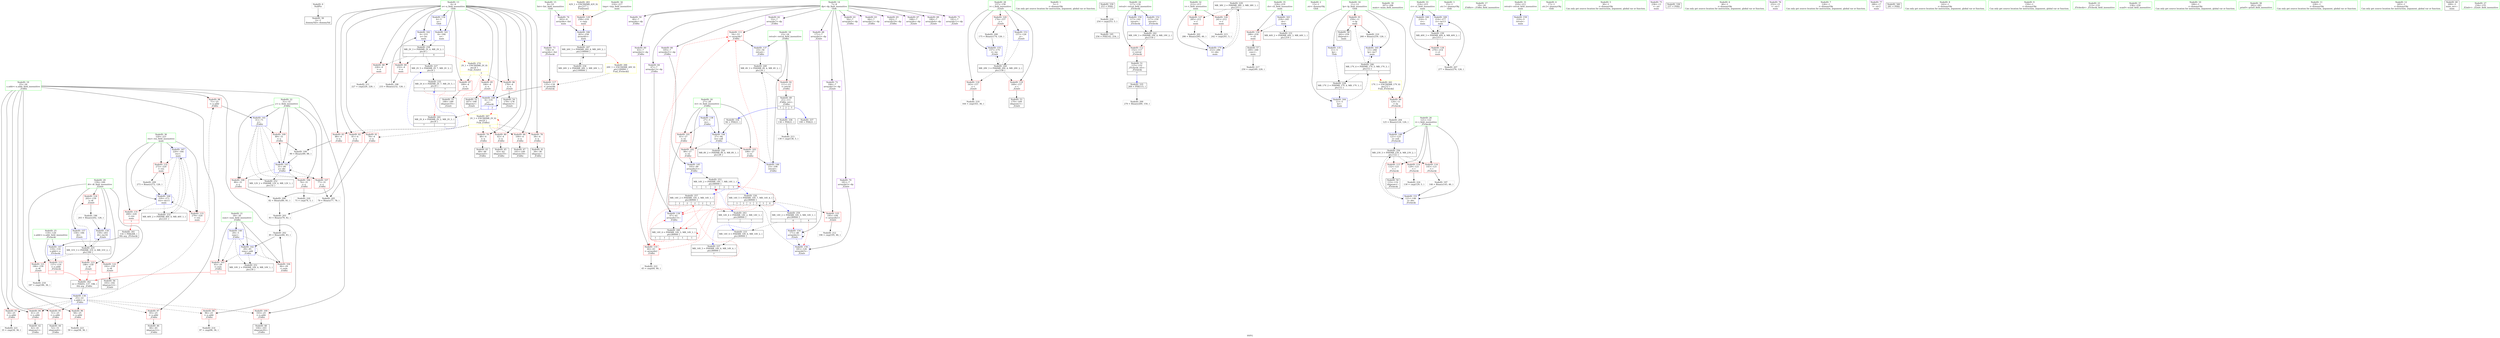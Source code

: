digraph "SVFG" {
	label="SVFG";

	Node0x55573bc3f460 [shape=record,color=grey,label="{NodeID: 0\nNullPtr}"];
	Node0x55573bc3f460 -> Node0x55573bc64bb0[style=solid];
	Node0x55573bc653d0 [shape=record,color=red,label="{NodeID: 97\n65\<--25\n\<--x.addr\n_Z3dfsi\n}"];
	Node0x55573bc653d0 -> Node0x55573bc65160[style=solid];
	Node0x55573bc630a0 [shape=record,color=green,label="{NodeID: 14\n7\<--8\ndp\<--dp_field_insensitive\nGlob }"];
	Node0x55573bc630a0 -> Node0x55573bc66c10[style=solid];
	Node0x55573bc630a0 -> Node0x55573bc66ce0[style=solid];
	Node0x55573bc630a0 -> Node0x55573bc66db0[style=solid];
	Node0x55573bc630a0 -> Node0x55573bc66e80[style=solid];
	Node0x55573bc630a0 -> Node0x55573bc66f50[style=solid];
	Node0x55573bc630a0 -> Node0x55573bc67020[style=solid];
	Node0x55573bc630a0 -> Node0x55573bc670f0[style=solid];
	Node0x55573bc630a0 -> Node0x55573bc671c0[style=solid];
	Node0x55573bc630a0 -> Node0x55573bc67290[style=solid];
	Node0x55573bc630a0 -> Node0x55573bc67360[style=solid];
	Node0x55573bc630a0 -> Node0x55573bc67430[style=solid];
	Node0x55573bc630a0 -> Node0x55573bc67500[style=solid];
	Node0x55573bc630a0 -> Node0x55573bc675d0[style=solid];
	Node0x55573bc630a0 -> Node0x55573bc676a0[style=solid];
	Node0x55573bc65f30 [shape=record,color=red,label="{NodeID: 111\n54\<--53\n\<--arrayidx7\n_Z3dfsi\n}"];
	Node0x55573bc65f30 -> Node0x55573bc6bbf0[style=solid];
	Node0x55573bc642c0 [shape=record,color=green,label="{NodeID: 28\n157\<--158\ni\<--i_field_insensitive\n_Z2mlv\n}"];
	Node0x55573bc642c0 -> Node0x55573bc6ac20[style=solid];
	Node0x55573bc642c0 -> Node0x55573bc6acf0[style=solid];
	Node0x55573bc642c0 -> Node0x55573bc6adc0[style=solid];
	Node0x55573bc642c0 -> Node0x55573bc6c8f0[style=solid];
	Node0x55573bc642c0 -> Node0x55573bc6ca90[style=solid];
	Node0x55573bc71610 [shape=record,color=grey,label="{NodeID: 208\n175 = Binary(174, 126, )\n}"];
	Node0x55573bc71610 -> Node0x55573bc6ca90[style=solid];
	Node0x55573bc6b1d0 [shape=record,color=red,label="{NodeID: 125\n195\<--194\n\<--arrayidx13\n_Z2mlv\n}"];
	Node0x55573bc6b1d0 -> Node0x55573bc71c10[style=solid];
	Node0x55573bc64e20 [shape=record,color=black,label="{NodeID: 42\n42\<--41\nidxprom1\<--\n_Z3dfsi\n}"];
	Node0x55573bc72b10 [shape=record,color=grey,label="{NodeID: 222\n45 = cmp(44, 46, )\n}"];
	Node0x55573bc6bd90 [shape=record,color=blue,label="{NodeID: 139\n67\<--61\narrayidx13\<--\n_Z3dfsi\n}"];
	Node0x55573bc6bd90 -> Node0x55573bc7f920[style=dashed];
	Node0x55573bc669a0 [shape=record,color=black,label="{NodeID: 56\n193\<--192\nidxprom12\<--\n_Z2mlv\n}"];
	Node0x55573bc6c8f0 [shape=record,color=blue,label="{NodeID: 153\n157\<--126\ni\<--\n_Z2mlv\n}"];
	Node0x55573bc6c8f0 -> Node0x55573bc80d20[style=dashed];
	Node0x55573bc67500 [shape=record,color=purple,label="{NodeID: 70\n181\<--7\narrayidx5\<--dp\n_Z2mlv\n}"];
	Node0x55573bc67500 -> Node0x55573bc6cb60[style=solid];
	Node0x55573bc82b20 [shape=record,color=black,label="{NodeID: 250\nMR_8V_2 = PHI(MR_8V_4, MR_8V_1, )\npts\{28 \}\n}"];
	Node0x55573bc6d450 [shape=record,color=blue,label="{NodeID: 167\n220\<--184\nres\<--\nmain\n}"];
	Node0x55573bc6d450 -> Node0x55573bc6b6b0[style=dashed];
	Node0x55573bc6d450 -> Node0x55573bc6b780[style=dashed];
	Node0x55573bc6d450 -> Node0x55573bc6b850[style=dashed];
	Node0x55573bc6d450 -> Node0x55573bc6d520[style=dashed];
	Node0x55573bc6d450 -> Node0x55573bc7cd20[style=dashed];
	Node0x55573bc68060 [shape=record,color=red,label="{NodeID: 84\n100\<--4\n\<--n\n_Z3dfsi\n}"];
	Node0x55573bc68060 -> Node0x55573bc65230[style=solid];
	Node0x55573bc41fa0 [shape=record,color=green,label="{NodeID: 1\n5\<--1\n\<--dummyObj\nCan only get source location for instruction, argument, global var or function.}"];
	Node0x55573bc654a0 [shape=record,color=red,label="{NodeID: 98\n71\<--25\n\<--x.addr\n_Z3dfsi\n}"];
	Node0x55573bc654a0 -> Node0x55573bc6bf30[style=solid];
	Node0x55573bc63170 [shape=record,color=green,label="{NodeID: 15\n9\<--10\nlist\<--list_field_insensitive\nGlob }"];
	Node0x55573bc63170 -> Node0x55573bc67770[style=solid];
	Node0x55573bc63170 -> Node0x55573bc67840[style=solid];
	Node0x55573b9f8630 [shape=record,color=black,label="{NodeID: 195\n256 = PHI(142, 254, )\n}"];
	Node0x55573bc66000 [shape=record,color=red,label="{NodeID: 112\n152\<--117\n\<--retval\n_Z5checki\n}"];
	Node0x55573bc66000 -> Node0x55573bc66590[style=solid];
	Node0x55573bc64390 [shape=record,color=green,label="{NodeID: 29\n159\<--160\ni6\<--i6_field_insensitive\n_Z2mlv\n}"];
	Node0x55573bc64390 -> Node0x55573bc6ae90[style=solid];
	Node0x55573bc64390 -> Node0x55573bc6af60[style=solid];
	Node0x55573bc64390 -> Node0x55573bc6b030[style=solid];
	Node0x55573bc64390 -> Node0x55573bc6b100[style=solid];
	Node0x55573bc64390 -> Node0x55573bc6cc30[style=solid];
	Node0x55573bc64390 -> Node0x55573bc6cd00[style=solid];
	Node0x55573bc71790 [shape=record,color=grey,label="{NodeID: 209\n273 = Binary(272, 126, )\n}"];
	Node0x55573bc71790 -> Node0x55573bc6d520[style=solid];
	Node0x55573bc6b2a0 [shape=record,color=red,label="{NodeID: 126\n241\<--212\n\<--t\nmain\n}"];
	Node0x55573bc6b2a0 -> Node0x55573bc72090[style=solid];
	Node0x55573bc64ef0 [shape=record,color=black,label="{NodeID: 43\n49\<--48\nidxprom4\<--\n_Z3dfsi\n}"];
	Node0x55573bc72c90 [shape=record,color=grey,label="{NodeID: 223\n59 = cmp(58, 36, )\n}"];
	Node0x55573bc6be60 [shape=record,color=blue,label="{NodeID: 140\n29\<--5\nsum\<--\n_Z3dfsi\n}"];
	Node0x55573bc6be60 -> Node0x55573bc65980[style=dashed];
	Node0x55573bc6be60 -> Node0x55573bc65a50[style=dashed];
	Node0x55573bc6be60 -> Node0x55573bc6c000[style=dashed];
	Node0x55573bc6be60 -> Node0x55573bc83020[style=dashed];
	Node0x55573bc66a70 [shape=record,color=black,label="{NodeID: 57\n249\<--248\nconv\<--\nmain\n}"];
	Node0x55573bc66a70 -> Node0x55573bc72390[style=solid];
	Node0x55573bc7e620 [shape=record,color=black,label="{NodeID: 237\nMR_14V_5 = PHI(MR_14V_6, MR_14V_4, )\npts\{80000 \}\n|{<s0>7}}"];
	Node0x55573bc7e620:s0 -> Node0x55573bc84e20[style=dashed,color=red];
	Node0x55573bc6c9c0 [shape=record,color=blue,label="{NodeID: 154\n171\<--46\narrayidx2\<--\n_Z2mlv\n}"];
	Node0x55573bc6c9c0 -> Node0x55573bc6c9c0[style=dashed];
	Node0x55573bc6c9c0 -> Node0x55573bc6cb60[style=dashed];
	Node0x55573bc675d0 [shape=record,color=purple,label="{NodeID: 71\n191\<--7\narrayidx11\<--dp\n_Z2mlv\n}"];
	Node0x55573bc9c310 [shape=record,color=black,label="{NodeID: 334\n94 = PHI(21, )\n}"];
	Node0x55573bc9c310 -> Node0x55573bc6c1a0[style=solid];
	Node0x55573bc83020 [shape=record,color=black,label="{NodeID: 251\nMR_10V_2 = PHI(MR_10V_4, MR_10V_1, )\npts\{30 \}\n}"];
	Node0x55573bc6d520 [shape=record,color=blue,label="{NodeID: 168\n220\<--273\nres\<--inc11\nmain\n}"];
	Node0x55573bc6d520 -> Node0x55573bc6b6b0[style=dashed];
	Node0x55573bc6d520 -> Node0x55573bc6b780[style=dashed];
	Node0x55573bc6d520 -> Node0x55573bc6b850[style=dashed];
	Node0x55573bc6d520 -> Node0x55573bc6d520[style=dashed];
	Node0x55573bc6d520 -> Node0x55573bc7cd20[style=dashed];
	Node0x55573bc68130 [shape=record,color=red,label="{NodeID: 85\n166\<--4\n\<--n\n_Z2mlv\n}"];
	Node0x55573bc68130 -> Node0x55573bc66660[style=solid];
	Node0x55573bc42030 [shape=record,color=green,label="{NodeID: 2\n13\<--1\n.str\<--dummyObj\nGlob }"];
	Node0x55573bc65570 [shape=record,color=red,label="{NodeID: 99\n96\<--25\n\<--x.addr\n_Z3dfsi\n}"];
	Node0x55573bc65570 -> Node0x55573bc71f10[style=solid];
	Node0x55573bc63a00 [shape=record,color=green,label="{NodeID: 16\n11\<--12\nlp\<--lp_field_insensitive\nGlob }"];
	Node0x55573bc63a00 -> Node0x55573bc68540[style=solid];
	Node0x55573bc63a00 -> Node0x55573bc68610[style=solid];
	Node0x55573bc63a00 -> Node0x55573bc6ba20[style=solid];
	Node0x55573bc63a00 -> Node0x55573bc6d1e0[style=solid];
	Node0x55573bc63a00 -> Node0x55573bc6d2b0[style=solid];
	Node0x55573bc69690 [shape=record,color=grey,label="{NodeID: 196\n203 = Binary(202, 126, )\n}"];
	Node0x55573bc69690 -> Node0x55573bc6cd00[style=solid];
	Node0x55573bc660d0 [shape=record,color=red,label="{NodeID: 113\n137\<--119\n\<--x.addr\n_Z5checki\n|{<s0>2}}"];
	Node0x55573bc660d0:s0 -> Node0x55573bc9ccc0[style=solid,color=red];
	Node0x55573bc64460 [shape=record,color=green,label="{NodeID: 30\n207\<--208\nmain\<--main_field_insensitive\n}"];
	Node0x55573bc71910 [shape=record,color=grey,label="{NodeID: 210\n260 = Binary(259, 126, )\n}"];
	Node0x55573bc71910 -> Node0x55573bc6d2b0[style=solid];
	Node0x55573bc6b370 [shape=record,color=red,label="{NodeID: 127\n285\<--212\n\<--t\nmain\n}"];
	Node0x55573bc6b370 -> Node0x55573bc70b90[style=solid];
	Node0x55573bc64fc0 [shape=record,color=black,label="{NodeID: 44\n52\<--51\nidxprom6\<--\n_Z3dfsi\n}"];
	Node0x55573bc72e10 [shape=record,color=grey,label="{NodeID: 224\n130 = cmp(129, 5, )\n}"];
	Node0x55573bc6bf30 [shape=record,color=blue,label="{NodeID: 141\n31\<--71\ny\<--\n_Z3dfsi\n}"];
	Node0x55573bc6bf30 -> Node0x55573bc65b20[style=dashed];
	Node0x55573bc6bf30 -> Node0x55573bc65bf0[style=dashed];
	Node0x55573bc6bf30 -> Node0x55573bc65cc0[style=dashed];
	Node0x55573bc6bf30 -> Node0x55573bc65d90[style=dashed];
	Node0x55573bc6bf30 -> Node0x55573bc6c0d0[style=dashed];
	Node0x55573bc6bf30 -> Node0x55573bc83520[style=dashed];
	Node0x55573bc66b40 [shape=record,color=black,label="{NodeID: 58\n262\<--259\nidxprom\<--\nmain\n}"];
	Node0x55573bc6ca90 [shape=record,color=blue,label="{NodeID: 155\n157\<--175\ni\<--inc\n_Z2mlv\n}"];
	Node0x55573bc6ca90 -> Node0x55573bc80d20[style=dashed];
	Node0x55573bc676a0 [shape=record,color=purple,label="{NodeID: 72\n194\<--7\narrayidx13\<--dp\n_Z2mlv\n}"];
	Node0x55573bc676a0 -> Node0x55573bc6b1d0[style=solid];
	Node0x55573bc9c500 [shape=record,color=black,label="{NodeID: 335\n269 = PHI(115, )\n}"];
	Node0x55573bc9c500 -> Node0x55573bc70a10[style=solid];
	Node0x55573bc83520 [shape=record,color=black,label="{NodeID: 252\nMR_12V_2 = PHI(MR_12V_4, MR_12V_1, )\npts\{32 \}\n}"];
	Node0x55573bc6d5f0 [shape=record,color=blue,label="{NodeID: 169\n214\<--277\nct\<--inc13\nmain\n}"];
	Node0x55573bc6d5f0 -> Node0x55573bc7c320[style=dashed];
	Node0x55573bc68200 [shape=record,color=red,label="{NodeID: 86\n178\<--4\n\<--n\n_Z2mlv\n}"];
	Node0x55573bc68200 -> Node0x55573bc66800[style=solid];
	Node0x55573bc62cd0 [shape=record,color=green,label="{NodeID: 3\n15\<--1\n.str.1\<--dummyObj\nGlob }"];
	Node0x55573bc86ca0 [shape=record,color=yellow,style=double,label="{NodeID: 266\n26V_1 = ENCHI(MR_26V_0)\npts\{100000 \}\nFun[_Z5checki]}"];
	Node0x55573bc86ca0 -> Node0x55573bc6ab50[style=dashed];
	Node0x55573bc65640 [shape=record,color=red,label="{NodeID: 100\n103\<--25\n\<--x.addr\n_Z3dfsi\n}"];
	Node0x55573bc65640 -> Node0x55573bc66320[style=solid];
	Node0x55573bc63a90 [shape=record,color=green,label="{NodeID: 17\n19\<--20\n_Z3dfsi\<--_Z3dfsi_field_insensitive\n}"];
	Node0x55573bc69810 [shape=record,color=grey,label="{NodeID: 197\n146 = Binary(145, 46, )\n}"];
	Node0x55573bc69810 -> Node0x55573bc6c750[style=solid];
	Node0x55573bc661a0 [shape=record,color=red,label="{NodeID: 114\n129\<--121\n\<--i\n_Z5checki\n}"];
	Node0x55573bc661a0 -> Node0x55573bc72e10[style=solid];
	Node0x55573bc64530 [shape=record,color=green,label="{NodeID: 31\n210\<--211\nretval\<--retval_field_insensitive\nmain\n}"];
	Node0x55573bc64530 -> Node0x55573bc6cdd0[style=solid];
	Node0x55573bc71a90 [shape=record,color=grey,label="{NodeID: 211\n227 = cmp(226, 228, )\n}"];
	Node0x55573bc6b440 [shape=record,color=red,label="{NodeID: 128\n276\<--214\n\<--ct\nmain\n}"];
	Node0x55573bc6b440 -> Node0x55573bc71490[style=solid];
	Node0x55573bc65090 [shape=record,color=black,label="{NodeID: 45\n63\<--62\nidxprom10\<--\n_Z3dfsi\n}"];
	Node0x55573bc7aa20 [shape=record,color=black,label="{NodeID: 225\nMR_31V_3 = PHI(MR_31V_4, MR_31V_2, )\npts\{160 \}\n}"];
	Node0x55573bc7aa20 -> Node0x55573bc6ae90[style=dashed];
	Node0x55573bc7aa20 -> Node0x55573bc6af60[style=dashed];
	Node0x55573bc7aa20 -> Node0x55573bc6b030[style=dashed];
	Node0x55573bc7aa20 -> Node0x55573bc6b100[style=dashed];
	Node0x55573bc7aa20 -> Node0x55573bc6cd00[style=dashed];
	Node0x55573bc6c000 [shape=record,color=blue,label="{NodeID: 142\n29\<--85\nsum\<--add\n_Z3dfsi\n}"];
	Node0x55573bc6c000 -> Node0x55573bc65980[style=dashed];
	Node0x55573bc6c000 -> Node0x55573bc65a50[style=dashed];
	Node0x55573bc6c000 -> Node0x55573bc6c000[style=dashed];
	Node0x55573bc6c000 -> Node0x55573bc83020[style=dashed];
	Node0x55573bc66c10 [shape=record,color=purple,label="{NodeID: 59\n40\<--7\narrayidx\<--dp\n_Z3dfsi\n}"];
	Node0x55573bc6cb60 [shape=record,color=blue,label="{NodeID: 156\n181\<--126\narrayidx5\<--\n_Z2mlv\n}"];
	Node0x55573bc6cb60 -> Node0x55573bc7af20[style=dashed];
	Node0x55573bc67770 [shape=record,color=purple,label="{NodeID: 73\n134\<--9\narrayidx\<--list\n_Z5checki\n}"];
	Node0x55573bc67770 -> Node0x55573bc6ab50[style=solid];
	Node0x55573bc9c600 [shape=record,color=black,label="{NodeID: 336\n138 = PHI(21, )\n}"];
	Node0x55573bc9c600 -> Node0x55573bc71d90[style=solid];
	Node0x55573bc83a20 [shape=record,color=black,label="{NodeID: 253\nMR_14V_2 = PHI(MR_14V_7, MR_14V_1, )\npts\{80000 \}\n|{<s0>1|<s1>1|<s2>2|<s3>2|<s4>3}}"];
	Node0x55573bc83a20:s0 -> Node0x55573bc6c270[style=dashed,color=blue];
	Node0x55573bc83a20:s1 -> Node0x55573bc83a20[style=dashed,color=blue];
	Node0x55573bc83a20:s2 -> Node0x55573bc80820[style=dashed,color=blue];
	Node0x55573bc83a20:s3 -> Node0x55573bc84e20[style=dashed,color=blue];
	Node0x55573bc83a20:s4 -> Node0x55573bc7af20[style=dashed,color=blue];
	Node0x55573bc6d6c0 [shape=record,color=blue,label="{NodeID: 170\n212\<--286\nt\<--dec\nmain\n}"];
	Node0x55573bc6d6c0 -> Node0x55573bc7be20[style=dashed];
	Node0x55573bc682d0 [shape=record,color=red,label="{NodeID: 87\n189\<--4\n\<--n\n_Z2mlv\n}"];
	Node0x55573bc682d0 -> Node0x55573bc668d0[style=solid];
	Node0x55573bc62d60 [shape=record,color=green,label="{NodeID: 4\n17\<--1\n.str.2\<--dummyObj\nGlob }"];
	Node0x55573bc86d80 [shape=record,color=yellow,style=double,label="{NodeID: 267\n2V_1 = ENCHI(MR_2V_0)\npts\{6 \}\nFun[_Z3dfsi]|{|<s7>1}}"];
	Node0x55573bc86d80 -> Node0x55573bc67b80[style=dashed];
	Node0x55573bc86d80 -> Node0x55573bc67c50[style=dashed];
	Node0x55573bc86d80 -> Node0x55573bc67d20[style=dashed];
	Node0x55573bc86d80 -> Node0x55573bc67df0[style=dashed];
	Node0x55573bc86d80 -> Node0x55573bc67ec0[style=dashed];
	Node0x55573bc86d80 -> Node0x55573bc67f90[style=dashed];
	Node0x55573bc86d80 -> Node0x55573bc68060[style=dashed];
	Node0x55573bc86d80:s7 -> Node0x55573bc86d80[style=dashed,color=red];
	Node0x55573bc65710 [shape=record,color=red,label="{NodeID: 101\n61\<--27\n\<--re\n_Z3dfsi\n}"];
	Node0x55573bc65710 -> Node0x55573bc6bd90[style=solid];
	Node0x55573bc63b20 [shape=record,color=green,label="{NodeID: 18\n23\<--24\nretval\<--retval_field_insensitive\n_Z3dfsi\n}"];
	Node0x55573bc63b20 -> Node0x55573bc686e0[style=solid];
	Node0x55573bc63b20 -> Node0x55573bc6bbf0[style=solid];
	Node0x55573bc63b20 -> Node0x55573bc6c340[style=solid];
	Node0x55573bc70790 [shape=record,color=grey,label="{NodeID: 198\n233 = Binary(232, 126, )\n}"];
	Node0x55573bc70790 -> Node0x55573bc6d040[style=solid];
	Node0x55573bc66270 [shape=record,color=red,label="{NodeID: 115\n132\<--121\n\<--i\n_Z5checki\n}"];
	Node0x55573bc66270 -> Node0x55573bc664c0[style=solid];
	Node0x55573bc64600 [shape=record,color=green,label="{NodeID: 32\n212\<--213\nt\<--t_field_insensitive\nmain\n}"];
	Node0x55573bc64600 -> Node0x55573bc6b2a0[style=solid];
	Node0x55573bc64600 -> Node0x55573bc6b370[style=solid];
	Node0x55573bc64600 -> Node0x55573bc6d6c0[style=solid];
	Node0x55573bc71c10 [shape=record,color=grey,label="{NodeID: 212\n196 = cmp(195, 46, )\n}"];
	Node0x55573bc6b510 [shape=record,color=red,label="{NodeID: 129\n258\<--216\n\<--tmp\nmain\n}"];
	Node0x55573bc6b510 -> Node0x55573bc6d380[style=solid];
	Node0x55573bc65160 [shape=record,color=black,label="{NodeID: 46\n66\<--65\nidxprom12\<--\n_Z3dfsi\n}"];
	Node0x55573bc7af20 [shape=record,color=black,label="{NodeID: 226\nMR_14V_5 = PHI(MR_14V_7, MR_14V_4, )\npts\{80000 \}\n|{|<s2>3|<s3>3|<s4>3|<s5>3|<s6>3|<s7>4}}"];
	Node0x55573bc7af20 -> Node0x55573bc6b1d0[style=dashed];
	Node0x55573bc7af20 -> Node0x55573bc7af20[style=dashed];
	Node0x55573bc7af20:s2 -> Node0x55573bc65e60[style=dashed,color=red];
	Node0x55573bc7af20:s3 -> Node0x55573bc65f30[style=dashed,color=red];
	Node0x55573bc7af20:s4 -> Node0x55573bc6bd90[style=dashed,color=red];
	Node0x55573bc7af20:s5 -> Node0x55573bc7f920[style=dashed,color=red];
	Node0x55573bc7af20:s6 -> Node0x55573bc83a20[style=dashed,color=red];
	Node0x55573bc7af20:s7 -> Node0x55573bc85820[style=dashed,color=blue];
	Node0x55573bc6c0d0 [shape=record,color=blue,label="{NodeID: 143\n31\<--90\ny\<--div\n_Z3dfsi\n}"];
	Node0x55573bc6c0d0 -> Node0x55573bc65b20[style=dashed];
	Node0x55573bc6c0d0 -> Node0x55573bc65bf0[style=dashed];
	Node0x55573bc6c0d0 -> Node0x55573bc65cc0[style=dashed];
	Node0x55573bc6c0d0 -> Node0x55573bc65d90[style=dashed];
	Node0x55573bc6c0d0 -> Node0x55573bc6c0d0[style=dashed];
	Node0x55573bc6c0d0 -> Node0x55573bc83520[style=dashed];
	Node0x55573bc66ce0 [shape=record,color=purple,label="{NodeID: 60\n43\<--7\narrayidx2\<--dp\n_Z3dfsi\n}"];
	Node0x55573bc66ce0 -> Node0x55573bc65e60[style=solid];
	Node0x55573bc7f920 [shape=record,color=black,label="{NodeID: 240\nMR_14V_4 = PHI(MR_14V_3, MR_14V_1, )\npts\{80000 \}\n|{<s0>1|<s1>1|<s2>1|<s3>1|<s4>1}}"];
	Node0x55573bc7f920:s0 -> Node0x55573bc65e60[style=dashed,color=red];
	Node0x55573bc7f920:s1 -> Node0x55573bc65f30[style=dashed,color=red];
	Node0x55573bc7f920:s2 -> Node0x55573bc6bd90[style=dashed,color=red];
	Node0x55573bc7f920:s3 -> Node0x55573bc7f920[style=dashed,color=red];
	Node0x55573bc7f920:s4 -> Node0x55573bc83a20[style=dashed,color=red];
	Node0x55573bc6cc30 [shape=record,color=blue,label="{NodeID: 157\n159\<--184\ni6\<--\n_Z2mlv\n}"];
	Node0x55573bc6cc30 -> Node0x55573bc7aa20[style=dashed];
	Node0x55573bc67840 [shape=record,color=purple,label="{NodeID: 74\n263\<--9\narrayidx\<--list\nmain\n}"];
	Node0x55573bc67840 -> Node0x55573bc6d380[style=solid];
	Node0x55573bc9c740 [shape=record,color=black,label="{NodeID: 337\n199 = PHI(21, )\n}"];
	Node0x55573bc683a0 [shape=record,color=red,label="{NodeID: 88\n226\<--4\n\<--n\nmain\n}"];
	Node0x55573bc683a0 -> Node0x55573bc71a90[style=solid];
	Node0x55573bc3f570 [shape=record,color=green,label="{NodeID: 5\n36\<--1\n\<--dummyObj\nCan only get source location for instruction, argument, global var or function.}"];
	Node0x55573bc657e0 [shape=record,color=red,label="{NodeID: 102\n99\<--27\n\<--re\n_Z3dfsi\n}"];
	Node0x55573bc657e0 -> Node0x55573bc6c270[style=solid];
	Node0x55573bc63bb0 [shape=record,color=green,label="{NodeID: 19\n25\<--26\nx.addr\<--x.addr_field_insensitive\n_Z3dfsi\n}"];
	Node0x55573bc63bb0 -> Node0x55573bc687b0[style=solid];
	Node0x55573bc63bb0 -> Node0x55573bc68880[style=solid];
	Node0x55573bc63bb0 -> Node0x55573bc68950[style=solid];
	Node0x55573bc63bb0 -> Node0x55573bc65300[style=solid];
	Node0x55573bc63bb0 -> Node0x55573bc653d0[style=solid];
	Node0x55573bc63bb0 -> Node0x55573bc654a0[style=solid];
	Node0x55573bc63bb0 -> Node0x55573bc65570[style=solid];
	Node0x55573bc63bb0 -> Node0x55573bc65640[style=solid];
	Node0x55573bc63bb0 -> Node0x55573bc6bb20[style=solid];
	Node0x55573bc70890 [shape=record,color=grey,label="{NodeID: 199\n90 = Binary(89, 88, )\n}"];
	Node0x55573bc70890 -> Node0x55573bc6c0d0[style=solid];
	Node0x55573bc6aa80 [shape=record,color=red,label="{NodeID: 116\n145\<--121\n\<--i\n_Z5checki\n}"];
	Node0x55573bc6aa80 -> Node0x55573bc69810[style=solid];
	Node0x55573bc646d0 [shape=record,color=green,label="{NodeID: 33\n214\<--215\nct\<--ct_field_insensitive\nmain\n}"];
	Node0x55573bc646d0 -> Node0x55573bc6b440[style=solid];
	Node0x55573bc646d0 -> Node0x55573bc6cea0[style=solid];
	Node0x55573bc646d0 -> Node0x55573bc6d5f0[style=solid];
	Node0x55573bc71d90 [shape=record,color=grey,label="{NodeID: 213\n139 = cmp(138, 5, )\n}"];
	Node0x55573bc6b5e0 [shape=record,color=red,label="{NodeID: 130\n248\<--218\n\<--ch\nmain\n}"];
	Node0x55573bc6b5e0 -> Node0x55573bc66a70[style=solid];
	Node0x55573bc65230 [shape=record,color=black,label="{NodeID: 47\n101\<--100\nidxprom18\<--\n_Z3dfsi\n}"];
	Node0x55573bc7b420 [shape=record,color=black,label="{NodeID: 227\nMR_2V_5 = PHI(MR_2V_7, MR_2V_3, )\npts\{6 \}\n}"];
	Node0x55573bc7b420 -> Node0x55573bc7dc20[style=dashed];
	Node0x55573bc6c1a0 [shape=record,color=blue,label="{NodeID: 144\n27\<--94\nre\<--call\n_Z3dfsi\n}"];
	Node0x55573bc6c1a0 -> Node0x55573bc657e0[style=dashed];
	Node0x55573bc6c1a0 -> Node0x55573bc658b0[style=dashed];
	Node0x55573bc6c1a0 -> Node0x55573bc82b20[style=dashed];
	Node0x55573bc66db0 [shape=record,color=purple,label="{NodeID: 61\n50\<--7\narrayidx5\<--dp\n_Z3dfsi\n}"];
	Node0x55573bc7fe20 [shape=record,color=black,label="{NodeID: 241\nMR_2V_4 = PHI(MR_2V_2, MR_2V_3, )\npts\{6 \}\n|{<s0>7|<s1>7}}"];
	Node0x55573bc7fe20:s0 -> Node0x55573bc7b420[style=dashed,color=blue];
	Node0x55573bc7fe20:s1 -> Node0x55573bc7dc20[style=dashed,color=blue];
	Node0x55573bc6cd00 [shape=record,color=blue,label="{NodeID: 158\n159\<--203\ni6\<--inc16\n_Z2mlv\n}"];
	Node0x55573bc6cd00 -> Node0x55573bc7aa20[style=dashed];
	Node0x55573bc67910 [shape=record,color=purple,label="{NodeID: 75\n236\<--13\n\<--.str\nmain\n}"];
	Node0x55573bc9c850 [shape=record,color=black,label="{NodeID: 338\n237 = PHI()\n}"];
	Node0x55573bc68470 [shape=record,color=red,label="{NodeID: 89\n232\<--4\n\<--n\nmain\n}"];
	Node0x55573bc68470 -> Node0x55573bc70790[style=solid];
	Node0x55573bc3f600 [shape=record,color=green,label="{NodeID: 6\n46\<--1\n\<--dummyObj\nCan only get source location for instruction, argument, global var or function.}"];
	Node0x55573bc658b0 [shape=record,color=red,label="{NodeID: 103\n108\<--27\n\<--re\n_Z3dfsi\n}"];
	Node0x55573bc658b0 -> Node0x55573bc6c340[style=solid];
	Node0x55573bc63c40 [shape=record,color=green,label="{NodeID: 20\n27\<--28\nre\<--re_field_insensitive\n_Z3dfsi\n}"];
	Node0x55573bc63c40 -> Node0x55573bc65710[style=solid];
	Node0x55573bc63c40 -> Node0x55573bc657e0[style=solid];
	Node0x55573bc63c40 -> Node0x55573bc658b0[style=solid];
	Node0x55573bc63c40 -> Node0x55573bc6bcc0[style=solid];
	Node0x55573bc63c40 -> Node0x55573bc6c1a0[style=solid];
	Node0x55573bc87c10 [shape=record,color=yellow,style=double,label="{NodeID: 283\n42V_1 = ENCHI(MR_42V_0)\npts\{217 \}\nFun[main]}"];
	Node0x55573bc87c10 -> Node0x55573bc6b510[style=dashed];
	Node0x55573bc70a10 [shape=record,color=grey,label="{NodeID: 200\n270 = Binary(269, 150, )\n}"];
	Node0x55573bc6ab50 [shape=record,color=red,label="{NodeID: 117\n135\<--134\n\<--arrayidx\n_Z5checki\n}"];
	Node0x55573bc6ab50 -> Node0x55573bc6c5b0[style=solid];
	Node0x55573bc647a0 [shape=record,color=green,label="{NodeID: 34\n216\<--217\ntmp\<--tmp_field_insensitive\nmain\n}"];
	Node0x55573bc647a0 -> Node0x55573bc6b510[style=solid];
	Node0x55573bc71f10 [shape=record,color=grey,label="{NodeID: 214\n97 = cmp(96, 36, )\n}"];
	Node0x55573bc6b6b0 [shape=record,color=red,label="{NodeID: 131\n268\<--220\n\<--res\nmain\n|{<s0>7}}"];
	Node0x55573bc6b6b0:s0 -> Node0x55573bc9cac0[style=solid,color=red];
	Node0x55573bc66320 [shape=record,color=black,label="{NodeID: 48\n104\<--103\nidxprom20\<--\n_Z3dfsi\n}"];
	Node0x55573bc7b920 [shape=record,color=black,label="{NodeID: 228\nMR_17V_2 = PHI(MR_17V_4, MR_17V_1, )\npts\{12 \}\n}"];
	Node0x55573bc7b920 -> Node0x55573bc6d1e0[style=dashed];
	Node0x55573bc6c270 [shape=record,color=blue,label="{NodeID: 145\n105\<--99\narrayidx21\<--\n_Z3dfsi\n}"];
	Node0x55573bc6c270 -> Node0x55573bc83a20[style=dashed];
	Node0x55573bc66e80 [shape=record,color=purple,label="{NodeID: 62\n53\<--7\narrayidx7\<--dp\n_Z3dfsi\n}"];
	Node0x55573bc66e80 -> Node0x55573bc65f30[style=solid];
	Node0x55573bc80320 [shape=record,color=black,label="{NodeID: 242\nMR_19V_3 = PHI(MR_19V_4, MR_19V_2, )\npts\{118 \}\n}"];
	Node0x55573bc80320 -> Node0x55573bc66000[style=dashed];
	Node0x55573bc6cdd0 [shape=record,color=blue,label="{NodeID: 159\n210\<--5\nretval\<--\nmain\n}"];
	Node0x55573bc679e0 [shape=record,color=purple,label="{NodeID: 76\n252\<--15\n\<--.str.1\nmain\n}"];
	Node0x55573bc9c920 [shape=record,color=black,label="{NodeID: 339\n253 = PHI()\n}"];
	Node0x55573bc9c920 -> Node0x55573bc72210[style=solid];
	Node0x55573bc84920 [shape=record,color=black,label="{NodeID: 256\nMR_23V_3 = PHI(MR_23V_4, MR_23V_2, )\npts\{122 \}\n}"];
	Node0x55573bc84920 -> Node0x55573bc661a0[style=dashed];
	Node0x55573bc84920 -> Node0x55573bc66270[style=dashed];
	Node0x55573bc84920 -> Node0x55573bc6aa80[style=dashed];
	Node0x55573bc84920 -> Node0x55573bc6c750[style=dashed];
	Node0x55573bc68540 [shape=record,color=red,label="{NodeID: 90\n124\<--11\n\<--lp\n_Z5checki\n}"];
	Node0x55573bc68540 -> Node0x55573bc71010[style=solid];
	Node0x55573bc3f690 [shape=record,color=green,label="{NodeID: 7\n126\<--1\n\<--dummyObj\nCan only get source location for instruction, argument, global var or function.}"];
	Node0x55573bc65980 [shape=record,color=red,label="{NodeID: 104\n84\<--29\n\<--sum\n_Z3dfsi\n}"];
	Node0x55573bc65980 -> Node0x55573bc70d10[style=solid];
	Node0x55573bc63d10 [shape=record,color=green,label="{NodeID: 21\n29\<--30\nsum\<--sum_field_insensitive\n_Z3dfsi\n}"];
	Node0x55573bc63d10 -> Node0x55573bc65980[style=solid];
	Node0x55573bc63d10 -> Node0x55573bc65a50[style=solid];
	Node0x55573bc63d10 -> Node0x55573bc6be60[style=solid];
	Node0x55573bc63d10 -> Node0x55573bc6c000[style=solid];
	Node0x55573bc70b90 [shape=record,color=grey,label="{NodeID: 201\n286 = Binary(285, 46, )\n}"];
	Node0x55573bc70b90 -> Node0x55573bc6d6c0[style=solid];
	Node0x55573bc6ac20 [shape=record,color=red,label="{NodeID: 118\n163\<--157\n\<--i\n_Z2mlv\n}"];
	Node0x55573bc6ac20 -> Node0x55573bc72690[style=solid];
	Node0x55573bc64870 [shape=record,color=green,label="{NodeID: 35\n218\<--219\nch\<--ch_field_insensitive\nmain\n}"];
	Node0x55573bc64870 -> Node0x55573bc6b5e0[style=solid];
	Node0x55573bc64870 -> Node0x55573bc6d110[style=solid];
	Node0x55573bc72090 [shape=record,color=grey,label="{NodeID: 215\n242 = cmp(241, 5, )\n}"];
	Node0x55573bc6b780 [shape=record,color=red,label="{NodeID: 132\n272\<--220\n\<--res\nmain\n}"];
	Node0x55573bc6b780 -> Node0x55573bc71790[style=solid];
	Node0x55573bc663f0 [shape=record,color=black,label="{NodeID: 49\n21\<--111\n_Z3dfsi_ret\<--\n_Z3dfsi\n|{<s0>1|<s1>2|<s2>3}}"];
	Node0x55573bc663f0:s0 -> Node0x55573bc9c310[style=solid,color=blue];
	Node0x55573bc663f0:s1 -> Node0x55573bc9c600[style=solid,color=blue];
	Node0x55573bc663f0:s2 -> Node0x55573bc9c740[style=solid,color=blue];
	Node0x55573bc7be20 [shape=record,color=black,label="{NodeID: 229\nMR_38V_2 = PHI(MR_38V_3, MR_38V_1, )\npts\{213 \}\n}"];
	Node0x55573bc7be20 -> Node0x55573bc6b2a0[style=dashed];
	Node0x55573bc7be20 -> Node0x55573bc6b370[style=dashed];
	Node0x55573bc7be20 -> Node0x55573bc6d6c0[style=dashed];
	Node0x55573bc6c340 [shape=record,color=blue,label="{NodeID: 146\n23\<--108\nretval\<--\n_Z3dfsi\n}"];
	Node0x55573bc6c340 -> Node0x55573bc82620[style=dashed];
	Node0x55573bc66f50 [shape=record,color=purple,label="{NodeID: 63\n64\<--7\narrayidx11\<--dp\n_Z3dfsi\n}"];
	Node0x55573bc80820 [shape=record,color=black,label="{NodeID: 243\nMR_14V_4 = PHI(MR_14V_2, MR_14V_3, )\npts\{80000 \}\n|{<s0>7|<s1>7}}"];
	Node0x55573bc80820:s0 -> Node0x55573bc7d220[style=dashed,color=blue];
	Node0x55573bc80820:s1 -> Node0x55573bc7e620[style=dashed,color=blue];
	Node0x55573bc6cea0 [shape=record,color=blue,label="{NodeID: 160\n214\<--5\nct\<--\nmain\n}"];
	Node0x55573bc6cea0 -> Node0x55573bc7c320[style=dashed];
	Node0x55573bc67ab0 [shape=record,color=purple,label="{NodeID: 77\n280\<--17\n\<--.str.2\nmain\n}"];
	Node0x55573bc9c9f0 [shape=record,color=black,label="{NodeID: 340\n281 = PHI()\n}"];
	Node0x55573bc84e20 [shape=record,color=black,label="{NodeID: 257\nMR_14V_2 = PHI(MR_14V_3, MR_14V_1, )\npts\{80000 \}\n|{|<s1>2|<s2>2|<s3>2|<s4>2|<s5>2}}"];
	Node0x55573bc84e20 -> Node0x55573bc80820[style=dashed];
	Node0x55573bc84e20:s1 -> Node0x55573bc65e60[style=dashed,color=red];
	Node0x55573bc84e20:s2 -> Node0x55573bc65f30[style=dashed,color=red];
	Node0x55573bc84e20:s3 -> Node0x55573bc6bd90[style=dashed,color=red];
	Node0x55573bc84e20:s4 -> Node0x55573bc7f920[style=dashed,color=red];
	Node0x55573bc84e20:s5 -> Node0x55573bc83a20[style=dashed,color=red];
	Node0x55573bc68610 [shape=record,color=red,label="{NodeID: 91\n259\<--11\n\<--lp\nmain\n}"];
	Node0x55573bc68610 -> Node0x55573bc66b40[style=solid];
	Node0x55573bc68610 -> Node0x55573bc71910[style=solid];
	Node0x55573bc5c1c0 [shape=record,color=green,label="{NodeID: 8\n142\<--1\n\<--dummyObj\nCan only get source location for instruction, argument, global var or function.}"];
	Node0x55573bc65a50 [shape=record,color=red,label="{NodeID: 105\n93\<--29\n\<--sum\n_Z3dfsi\n|{<s0>1}}"];
	Node0x55573bc65a50:s0 -> Node0x55573bc9ccc0[style=solid,color=red];
	Node0x55573bc63de0 [shape=record,color=green,label="{NodeID: 22\n31\<--32\ny\<--y_field_insensitive\n_Z3dfsi\n}"];
	Node0x55573bc63de0 -> Node0x55573bc65b20[style=solid];
	Node0x55573bc63de0 -> Node0x55573bc65bf0[style=solid];
	Node0x55573bc63de0 -> Node0x55573bc65cc0[style=solid];
	Node0x55573bc63de0 -> Node0x55573bc65d90[style=solid];
	Node0x55573bc63de0 -> Node0x55573bc6bf30[style=solid];
	Node0x55573bc63de0 -> Node0x55573bc6c0d0[style=solid];
	Node0x55573bc70d10 [shape=record,color=grey,label="{NodeID: 202\n85 = Binary(84, 83, )\n}"];
	Node0x55573bc70d10 -> Node0x55573bc6c000[style=solid];
	Node0x55573bc6acf0 [shape=record,color=red,label="{NodeID: 119\n169\<--157\n\<--i\n_Z2mlv\n}"];
	Node0x55573bc6acf0 -> Node0x55573bc66730[style=solid];
	Node0x55573bc64940 [shape=record,color=green,label="{NodeID: 36\n220\<--221\nres\<--res_field_insensitive\nmain\n}"];
	Node0x55573bc64940 -> Node0x55573bc6b6b0[style=solid];
	Node0x55573bc64940 -> Node0x55573bc6b780[style=solid];
	Node0x55573bc64940 -> Node0x55573bc6b850[style=solid];
	Node0x55573bc64940 -> Node0x55573bc6d450[style=solid];
	Node0x55573bc64940 -> Node0x55573bc6d520[style=solid];
	Node0x55573bc72210 [shape=record,color=grey,label="{NodeID: 216\n254 = cmp(253, 5, )\n}"];
	Node0x55573bc72210 -> Node0x55573b9f8630[style=solid];
	Node0x55573bc6b850 [shape=record,color=red,label="{NodeID: 133\n279\<--220\n\<--res\nmain\n}"];
	Node0x55573bc664c0 [shape=record,color=black,label="{NodeID: 50\n133\<--132\nidxprom\<--\n_Z5checki\n}"];
	Node0x55573bc7c320 [shape=record,color=black,label="{NodeID: 230\nMR_40V_3 = PHI(MR_40V_4, MR_40V_2, )\npts\{215 \}\n}"];
	Node0x55573bc7c320 -> Node0x55573bc6b440[style=dashed];
	Node0x55573bc7c320 -> Node0x55573bc6d5f0[style=dashed];
	Node0x55573bc6c410 [shape=record,color=blue,label="{NodeID: 147\n119\<--116\nx.addr\<--x\n_Z5checki\n}"];
	Node0x55573bc6c410 -> Node0x55573bc660d0[style=dashed];
	Node0x55573bc67020 [shape=record,color=purple,label="{NodeID: 64\n67\<--7\narrayidx13\<--dp\n_Z3dfsi\n}"];
	Node0x55573bc67020 -> Node0x55573bc6bd90[style=solid];
	Node0x55573bc80d20 [shape=record,color=black,label="{NodeID: 244\nMR_29V_3 = PHI(MR_29V_4, MR_29V_2, )\npts\{158 \}\n}"];
	Node0x55573bc80d20 -> Node0x55573bc6ac20[style=dashed];
	Node0x55573bc80d20 -> Node0x55573bc6acf0[style=dashed];
	Node0x55573bc80d20 -> Node0x55573bc6adc0[style=dashed];
	Node0x55573bc80d20 -> Node0x55573bc6ca90[style=dashed];
	Node0x55573bc6cf70 [shape=record,color=blue,label="{NodeID: 161\n4\<--184\nn\<--\nmain\n}"];
	Node0x55573bc6cf70 -> Node0x55573bc85320[style=dashed];
	Node0x55573bc67b80 [shape=record,color=red,label="{NodeID: 78\n38\<--4\n\<--n\n_Z3dfsi\n}"];
	Node0x55573bc67b80 -> Node0x55573bc64d50[style=solid];
	Node0x55573bc9cac0 [shape=record,color=black,label="{NodeID: 341\n116 = PHI(268, )\n0th arg _Z5checki }"];
	Node0x55573bc9cac0 -> Node0x55573bc6c410[style=solid];
	Node0x55573bc85320 [shape=record,color=black,label="{NodeID: 258\nMR_2V_3 = PHI(MR_2V_4, MR_2V_2, )\npts\{6 \}\n|{|<s4>4}}"];
	Node0x55573bc85320 -> Node0x55573bc683a0[style=dashed];
	Node0x55573bc85320 -> Node0x55573bc68470[style=dashed];
	Node0x55573bc85320 -> Node0x55573bc6d040[style=dashed];
	Node0x55573bc85320 -> Node0x55573bc7b420[style=dashed];
	Node0x55573bc85320:s4 -> Node0x55573bc873d0[style=dashed,color=red];
	Node0x55573bc686e0 [shape=record,color=red,label="{NodeID: 92\n111\<--23\n\<--retval\n_Z3dfsi\n}"];
	Node0x55573bc686e0 -> Node0x55573bc663f0[style=solid];
	Node0x55573bc5c250 [shape=record,color=green,label="{NodeID: 9\n150\<--1\n\<--dummyObj\nCan only get source location for instruction, argument, global var or function.}"];
	Node0x55573bc65b20 [shape=record,color=red,label="{NodeID: 106\n74\<--31\n\<--y\n_Z3dfsi\n}"];
	Node0x55573bc65b20 -> Node0x55573bc72810[style=solid];
	Node0x55573bc63eb0 [shape=record,color=green,label="{NodeID: 23\n113\<--114\n_Z5checki\<--_Z5checki_field_insensitive\n}"];
	Node0x55573bc70e90 [shape=record,color=grey,label="{NodeID: 203\n83 = Binary(79, 82, )\n}"];
	Node0x55573bc70e90 -> Node0x55573bc70d10[style=solid];
	Node0x55573bc6adc0 [shape=record,color=red,label="{NodeID: 120\n174\<--157\n\<--i\n_Z2mlv\n}"];
	Node0x55573bc6adc0 -> Node0x55573bc71610[style=solid];
	Node0x55573bc64a10 [shape=record,color=green,label="{NodeID: 37\n238\<--239\nscanf\<--scanf_field_insensitive\n}"];
	Node0x55573bc72390 [shape=record,color=grey,label="{NodeID: 217\n250 = cmp(249, 228, )\n}"];
	Node0x55573bc6b920 [shape=record,color=blue,label="{NodeID: 134\n4\<--5\nn\<--\nGlob }"];
	Node0x55573bc6b920 -> Node0x55573bc6cf70[style=dashed];
	Node0x55573bc66590 [shape=record,color=black,label="{NodeID: 51\n115\<--152\n_Z5checki_ret\<--\n_Z5checki\n|{<s0>7}}"];
	Node0x55573bc66590:s0 -> Node0x55573bc9c500[style=solid,color=blue];
	Node0x55573bc7c820 [shape=record,color=black,label="{NodeID: 231\nMR_44V_2 = PHI(MR_44V_3, MR_44V_1, )\npts\{219 \}\n}"];
	Node0x55573bc7c820 -> Node0x55573bc6d110[style=dashed];
	Node0x55573bc6c4e0 [shape=record,color=blue,label="{NodeID: 148\n121\<--125\ni\<--sub\n_Z5checki\n}"];
	Node0x55573bc6c4e0 -> Node0x55573bc84920[style=dashed];
	Node0x55573bc670f0 [shape=record,color=purple,label="{NodeID: 65\n102\<--7\narrayidx19\<--dp\n_Z3dfsi\n}"];
	Node0x55573bc6d040 [shape=record,color=blue,label="{NodeID: 162\n4\<--233\nn\<--inc\nmain\n}"];
	Node0x55573bc6d040 -> Node0x55573bc85320[style=dashed];
	Node0x55573bc67c50 [shape=record,color=red,label="{NodeID: 79\n48\<--4\n\<--n\n_Z3dfsi\n}"];
	Node0x55573bc67c50 -> Node0x55573bc64ef0[style=solid];
	Node0x55573bc9ccc0 [shape=record,color=black,label="{NodeID: 342\n22 = PHI(93, 137, 198, )\n0th arg _Z3dfsi }"];
	Node0x55573bc9ccc0 -> Node0x55573bc6bb20[style=solid];
	Node0x55573bc85820 [shape=record,color=black,label="{NodeID: 259\nMR_14V_2 = PHI(MR_14V_3, MR_14V_1, )\npts\{80000 \}\n|{|<s1>4|<s2>4}}"];
	Node0x55573bc85820 -> Node0x55573bc7d220[style=dashed];
	Node0x55573bc85820:s1 -> Node0x55573bc6c9c0[style=dashed,color=red];
	Node0x55573bc85820:s2 -> Node0x55573bc6cb60[style=dashed,color=red];
	Node0x55573bc687b0 [shape=record,color=red,label="{NodeID: 93\n34\<--25\n\<--x.addr\n_Z3dfsi\n}"];
	Node0x55573bc687b0 -> Node0x55573bc72990[style=solid];
	Node0x55573bc5c2e0 [shape=record,color=green,label="{NodeID: 10\n184\<--1\n\<--dummyObj\nCan only get source location for instruction, argument, global var or function.}"];
	Node0x55573bc65bf0 [shape=record,color=red,label="{NodeID: 107\n77\<--31\n\<--y\n_Z3dfsi\n}"];
	Node0x55573bc65bf0 -> Node0x55573bc71190[style=solid];
	Node0x55573bc63f80 [shape=record,color=green,label="{NodeID: 24\n117\<--118\nretval\<--retval_field_insensitive\n_Z5checki\n}"];
	Node0x55573bc63f80 -> Node0x55573bc66000[style=solid];
	Node0x55573bc63f80 -> Node0x55573bc6c680[style=solid];
	Node0x55573bc63f80 -> Node0x55573bc6c820[style=solid];
	Node0x55573bc71010 [shape=record,color=grey,label="{NodeID: 204\n125 = Binary(124, 126, )\n}"];
	Node0x55573bc71010 -> Node0x55573bc6c4e0[style=solid];
	Node0x55573bc6ae90 [shape=record,color=red,label="{NodeID: 121\n186\<--159\n\<--i6\n_Z2mlv\n}"];
	Node0x55573bc6ae90 -> Node0x55573bc72510[style=solid];
	Node0x55573bc64ae0 [shape=record,color=green,label="{NodeID: 38\n282\<--283\nprintf\<--printf_field_insensitive\n}"];
	Node0x55573bc72510 [shape=record,color=grey,label="{NodeID: 218\n187 = cmp(186, 36, )\n}"];
	Node0x55573bc6ba20 [shape=record,color=blue,label="{NodeID: 135\n11\<--5\nlp\<--\nGlob }"];
	Node0x55573bc6ba20 -> Node0x55573bc7b920[style=dashed];
	Node0x55573bc66660 [shape=record,color=black,label="{NodeID: 52\n167\<--166\nidxprom\<--\n_Z2mlv\n}"];
	Node0x55573bc7cd20 [shape=record,color=black,label="{NodeID: 232\nMR_46V_2 = PHI(MR_46V_4, MR_46V_1, )\npts\{221 \}\n}"];
	Node0x55573bc7cd20 -> Node0x55573bc6d450[style=dashed];
	Node0x55573bc6c5b0 [shape=record,color=blue,label="{NodeID: 149\n4\<--135\nn\<--\n_Z5checki\n|{|<s2>2}}"];
	Node0x55573bc6c5b0 -> Node0x55573bc6c5b0[style=dashed];
	Node0x55573bc6c5b0 -> Node0x55573bc7fe20[style=dashed];
	Node0x55573bc6c5b0:s2 -> Node0x55573bc86d80[style=dashed,color=red];
	Node0x55573bc671c0 [shape=record,color=purple,label="{NodeID: 66\n105\<--7\narrayidx21\<--dp\n_Z3dfsi\n}"];
	Node0x55573bc671c0 -> Node0x55573bc6c270[style=solid];
	Node0x55573bc81720 [shape=record,color=black,label="{NodeID: 246\nMR_17V_4 = PHI(MR_17V_5, MR_17V_3, )\npts\{12 \}\n|{|<s3>7}}"];
	Node0x55573bc81720 -> Node0x55573bc68610[style=dashed];
	Node0x55573bc81720 -> Node0x55573bc6d2b0[style=dashed];
	Node0x55573bc81720 -> Node0x55573bc7b920[style=dashed];
	Node0x55573bc81720:s3 -> Node0x55573bc86840[style=dashed,color=red];
	Node0x55573bc6d110 [shape=record,color=blue,label="{NodeID: 163\n218\<--245\nch\<--\nmain\n}"];
	Node0x55573bc6d110 -> Node0x55573bc6b5e0[style=dashed];
	Node0x55573bc6d110 -> Node0x55573bc7c820[style=dashed];
	Node0x55573bc67d20 [shape=record,color=red,label="{NodeID: 80\n62\<--4\n\<--n\n_Z3dfsi\n}"];
	Node0x55573bc67d20 -> Node0x55573bc65090[style=solid];
	Node0x55573bc68880 [shape=record,color=red,label="{NodeID: 94\n41\<--25\n\<--x.addr\n_Z3dfsi\n}"];
	Node0x55573bc68880 -> Node0x55573bc64e20[style=solid];
	Node0x55573bc5b0d0 [shape=record,color=green,label="{NodeID: 11\n228\<--1\n\<--dummyObj\nCan only get source location for instruction, argument, global var or function.}"];
	Node0x55573bc873d0 [shape=record,color=yellow,style=double,label="{NodeID: 274\n2V_1 = ENCHI(MR_2V_0)\npts\{6 \}\nFun[_Z2mlv]|{|<s3>3}}"];
	Node0x55573bc873d0 -> Node0x55573bc68130[style=dashed];
	Node0x55573bc873d0 -> Node0x55573bc68200[style=dashed];
	Node0x55573bc873d0 -> Node0x55573bc682d0[style=dashed];
	Node0x55573bc873d0:s3 -> Node0x55573bc86d80[style=dashed,color=red];
	Node0x55573bc65cc0 [shape=record,color=red,label="{NodeID: 108\n80\<--31\n\<--y\n_Z3dfsi\n}"];
	Node0x55573bc65cc0 -> Node0x55573bc71310[style=solid];
	Node0x55573bc64050 [shape=record,color=green,label="{NodeID: 25\n119\<--120\nx.addr\<--x.addr_field_insensitive\n_Z5checki\n}"];
	Node0x55573bc64050 -> Node0x55573bc660d0[style=solid];
	Node0x55573bc64050 -> Node0x55573bc6c410[style=solid];
	Node0x55573bc71190 [shape=record,color=grey,label="{NodeID: 205\n79 = Binary(77, 78, )\n}"];
	Node0x55573bc71190 -> Node0x55573bc70e90[style=solid];
	Node0x55573bc6af60 [shape=record,color=red,label="{NodeID: 122\n192\<--159\n\<--i6\n_Z2mlv\n}"];
	Node0x55573bc6af60 -> Node0x55573bc669a0[style=solid];
	Node0x55573bc64bb0 [shape=record,color=black,label="{NodeID: 39\n2\<--3\ndummyVal\<--dummyVal\n}"];
	Node0x55573bc72690 [shape=record,color=grey,label="{NodeID: 219\n164 = cmp(163, 36, )\n}"];
	Node0x55573bc6bb20 [shape=record,color=blue,label="{NodeID: 136\n25\<--22\nx.addr\<--x\n_Z3dfsi\n}"];
	Node0x55573bc6bb20 -> Node0x55573bc687b0[style=dashed];
	Node0x55573bc6bb20 -> Node0x55573bc68880[style=dashed];
	Node0x55573bc6bb20 -> Node0x55573bc68950[style=dashed];
	Node0x55573bc6bb20 -> Node0x55573bc65300[style=dashed];
	Node0x55573bc6bb20 -> Node0x55573bc653d0[style=dashed];
	Node0x55573bc6bb20 -> Node0x55573bc654a0[style=dashed];
	Node0x55573bc6bb20 -> Node0x55573bc65570[style=dashed];
	Node0x55573bc6bb20 -> Node0x55573bc65640[style=dashed];
	Node0x55573bc66730 [shape=record,color=black,label="{NodeID: 53\n170\<--169\nidxprom1\<--\n_Z2mlv\n}"];
	Node0x55573bc7d220 [shape=record,color=black,label="{NodeID: 233\nMR_14V_4 = PHI(MR_14V_6, MR_14V_2, )\npts\{80000 \}\n}"];
	Node0x55573bc7d220 -> Node0x55573bc7e620[style=dashed];
	Node0x55573bc6c680 [shape=record,color=blue,label="{NodeID: 150\n117\<--142\nretval\<--\n_Z5checki\n}"];
	Node0x55573bc6c680 -> Node0x55573bc80320[style=dashed];
	Node0x55573bc67290 [shape=record,color=purple,label="{NodeID: 67\n168\<--7\narrayidx\<--dp\n_Z2mlv\n}"];
	Node0x55573bc81c20 [shape=record,color=black,label="{NodeID: 247\nMR_26V_3 = PHI(MR_26V_4, MR_26V_2, )\npts\{100000 \}\n|{|<s2>7}}"];
	Node0x55573bc81c20 -> Node0x55573bc6d380[style=dashed];
	Node0x55573bc81c20 -> Node0x55573bc7d720[style=dashed];
	Node0x55573bc81c20:s2 -> Node0x55573bc86ca0[style=dashed,color=red];
	Node0x55573bc6d1e0 [shape=record,color=blue,label="{NodeID: 164\n11\<--5\nlp\<--\nmain\n}"];
	Node0x55573bc6d1e0 -> Node0x55573bc81720[style=dashed];
	Node0x55573bc67df0 [shape=record,color=red,label="{NodeID: 81\n78\<--4\n\<--n\n_Z3dfsi\n}"];
	Node0x55573bc67df0 -> Node0x55573bc71190[style=solid];
	Node0x55573bc86840 [shape=record,color=yellow,style=double,label="{NodeID: 261\n17V_1 = ENCHI(MR_17V_0)\npts\{12 \}\nFun[_Z5checki]}"];
	Node0x55573bc86840 -> Node0x55573bc68540[style=dashed];
	Node0x55573bc68950 [shape=record,color=red,label="{NodeID: 95\n51\<--25\n\<--x.addr\n_Z3dfsi\n}"];
	Node0x55573bc68950 -> Node0x55573bc64fc0[style=solid];
	Node0x55573bc5b1a0 [shape=record,color=green,label="{NodeID: 12\n245\<--1\n\<--dummyObj\nCan only get source location for instruction, argument, global var or function.}"];
	Node0x55573bc65d90 [shape=record,color=red,label="{NodeID: 109\n89\<--31\n\<--y\n_Z3dfsi\n}"];
	Node0x55573bc65d90 -> Node0x55573bc70890[style=solid];
	Node0x55573bc64120 [shape=record,color=green,label="{NodeID: 26\n121\<--122\ni\<--i_field_insensitive\n_Z5checki\n}"];
	Node0x55573bc64120 -> Node0x55573bc661a0[style=solid];
	Node0x55573bc64120 -> Node0x55573bc66270[style=solid];
	Node0x55573bc64120 -> Node0x55573bc6aa80[style=solid];
	Node0x55573bc64120 -> Node0x55573bc6c4e0[style=solid];
	Node0x55573bc64120 -> Node0x55573bc6c750[style=solid];
	Node0x55573bc71310 [shape=record,color=grey,label="{NodeID: 206\n82 = Binary(80, 81, )\n}"];
	Node0x55573bc71310 -> Node0x55573bc70e90[style=solid];
	Node0x55573bc6b030 [shape=record,color=red,label="{NodeID: 123\n198\<--159\n\<--i6\n_Z2mlv\n|{<s0>3}}"];
	Node0x55573bc6b030:s0 -> Node0x55573bc9ccc0[style=solid,color=red];
	Node0x55573bc64c80 [shape=record,color=black,label="{NodeID: 40\n209\<--5\nmain_ret\<--\nmain\n}"];
	Node0x55573bc72810 [shape=record,color=grey,label="{NodeID: 220\n75 = cmp(74, 5, )\n}"];
	Node0x55573bc6bbf0 [shape=record,color=blue,label="{NodeID: 137\n23\<--54\nretval\<--\n_Z3dfsi\n}"];
	Node0x55573bc6bbf0 -> Node0x55573bc82620[style=dashed];
	Node0x55573bc66800 [shape=record,color=black,label="{NodeID: 54\n179\<--178\nidxprom3\<--\n_Z2mlv\n}"];
	Node0x55573bc7d720 [shape=record,color=black,label="{NodeID: 234\nMR_26V_2 = PHI(MR_26V_3, MR_26V_1, )\npts\{100000 \}\n}"];
	Node0x55573bc7d720 -> Node0x55573bc81c20[style=dashed];
	Node0x55573bc6c750 [shape=record,color=blue,label="{NodeID: 151\n121\<--146\ni\<--dec\n_Z5checki\n}"];
	Node0x55573bc6c750 -> Node0x55573bc84920[style=dashed];
	Node0x55573bc67360 [shape=record,color=purple,label="{NodeID: 68\n171\<--7\narrayidx2\<--dp\n_Z2mlv\n}"];
	Node0x55573bc67360 -> Node0x55573bc6c9c0[style=solid];
	Node0x55573bc6d2b0 [shape=record,color=blue,label="{NodeID: 165\n11\<--260\nlp\<--inc7\nmain\n}"];
	Node0x55573bc6d2b0 -> Node0x55573bc81720[style=dashed];
	Node0x55573bc67ec0 [shape=record,color=red,label="{NodeID: 82\n81\<--4\n\<--n\n_Z3dfsi\n}"];
	Node0x55573bc67ec0 -> Node0x55573bc71310[style=solid];
	Node0x55573bc65300 [shape=record,color=red,label="{NodeID: 96\n58\<--25\n\<--x.addr\n_Z3dfsi\n}"];
	Node0x55573bc65300 -> Node0x55573bc72c90[style=solid];
	Node0x55573bc63010 [shape=record,color=green,label="{NodeID: 13\n4\<--6\nn\<--n_field_insensitive\nGlob }"];
	Node0x55573bc63010 -> Node0x55573bc67b80[style=solid];
	Node0x55573bc63010 -> Node0x55573bc67c50[style=solid];
	Node0x55573bc63010 -> Node0x55573bc67d20[style=solid];
	Node0x55573bc63010 -> Node0x55573bc67df0[style=solid];
	Node0x55573bc63010 -> Node0x55573bc67ec0[style=solid];
	Node0x55573bc63010 -> Node0x55573bc67f90[style=solid];
	Node0x55573bc63010 -> Node0x55573bc68060[style=solid];
	Node0x55573bc63010 -> Node0x55573bc68130[style=solid];
	Node0x55573bc63010 -> Node0x55573bc68200[style=solid];
	Node0x55573bc63010 -> Node0x55573bc682d0[style=solid];
	Node0x55573bc63010 -> Node0x55573bc683a0[style=solid];
	Node0x55573bc63010 -> Node0x55573bc68470[style=solid];
	Node0x55573bc63010 -> Node0x55573bc6b920[style=solid];
	Node0x55573bc63010 -> Node0x55573bc6c5b0[style=solid];
	Node0x55573bc63010 -> Node0x55573bc6cf70[style=solid];
	Node0x55573bc63010 -> Node0x55573bc6d040[style=solid];
	Node0x55573bc65e60 [shape=record,color=red,label="{NodeID: 110\n44\<--43\n\<--arrayidx2\n_Z3dfsi\n}"];
	Node0x55573bc65e60 -> Node0x55573bc72b10[style=solid];
	Node0x55573bc641f0 [shape=record,color=green,label="{NodeID: 27\n154\<--155\n_Z2mlv\<--_Z2mlv_field_insensitive\n}"];
	Node0x55573bc71490 [shape=record,color=grey,label="{NodeID: 207\n277 = Binary(276, 126, )\n}"];
	Node0x55573bc71490 -> Node0x55573bc6d5f0[style=solid];
	Node0x55573bc6b100 [shape=record,color=red,label="{NodeID: 124\n202\<--159\n\<--i6\n_Z2mlv\n}"];
	Node0x55573bc6b100 -> Node0x55573bc69690[style=solid];
	Node0x55573bc64d50 [shape=record,color=black,label="{NodeID: 41\n39\<--38\nidxprom\<--\n_Z3dfsi\n}"];
	Node0x55573bc72990 [shape=record,color=grey,label="{NodeID: 221\n35 = cmp(34, 36, )\n}"];
	Node0x55573bc6bcc0 [shape=record,color=blue,label="{NodeID: 138\n27\<--5\nre\<--\n_Z3dfsi\n}"];
	Node0x55573bc6bcc0 -> Node0x55573bc65710[style=dashed];
	Node0x55573bc6bcc0 -> Node0x55573bc6c1a0[style=dashed];
	Node0x55573bc668d0 [shape=record,color=black,label="{NodeID: 55\n190\<--189\nidxprom10\<--\n_Z2mlv\n}"];
	Node0x55573bc7dc20 [shape=record,color=black,label="{NodeID: 235\nMR_2V_6 = PHI(MR_2V_7, MR_2V_5, )\npts\{6 \}\n|{<s0>7|<s1>7}}"];
	Node0x55573bc7dc20:s0 -> Node0x55573bc6c5b0[style=dashed,color=red];
	Node0x55573bc7dc20:s1 -> Node0x55573bc7fe20[style=dashed,color=red];
	Node0x55573bc6c820 [shape=record,color=blue,label="{NodeID: 152\n117\<--150\nretval\<--\n_Z5checki\n}"];
	Node0x55573bc6c820 -> Node0x55573bc80320[style=dashed];
	Node0x55573bc67430 [shape=record,color=purple,label="{NodeID: 69\n180\<--7\narrayidx4\<--dp\n_Z2mlv\n}"];
	Node0x55573bc82620 [shape=record,color=black,label="{NodeID: 249\nMR_4V_3 = PHI(MR_4V_4, MR_4V_2, )\npts\{24 \}\n}"];
	Node0x55573bc82620 -> Node0x55573bc686e0[style=dashed];
	Node0x55573bc6d380 [shape=record,color=blue,label="{NodeID: 166\n263\<--258\narrayidx\<--\nmain\n}"];
	Node0x55573bc6d380 -> Node0x55573bc81c20[style=dashed];
	Node0x55573bc67f90 [shape=record,color=red,label="{NodeID: 83\n88\<--4\n\<--n\n_Z3dfsi\n}"];
	Node0x55573bc67f90 -> Node0x55573bc70890[style=solid];
}
